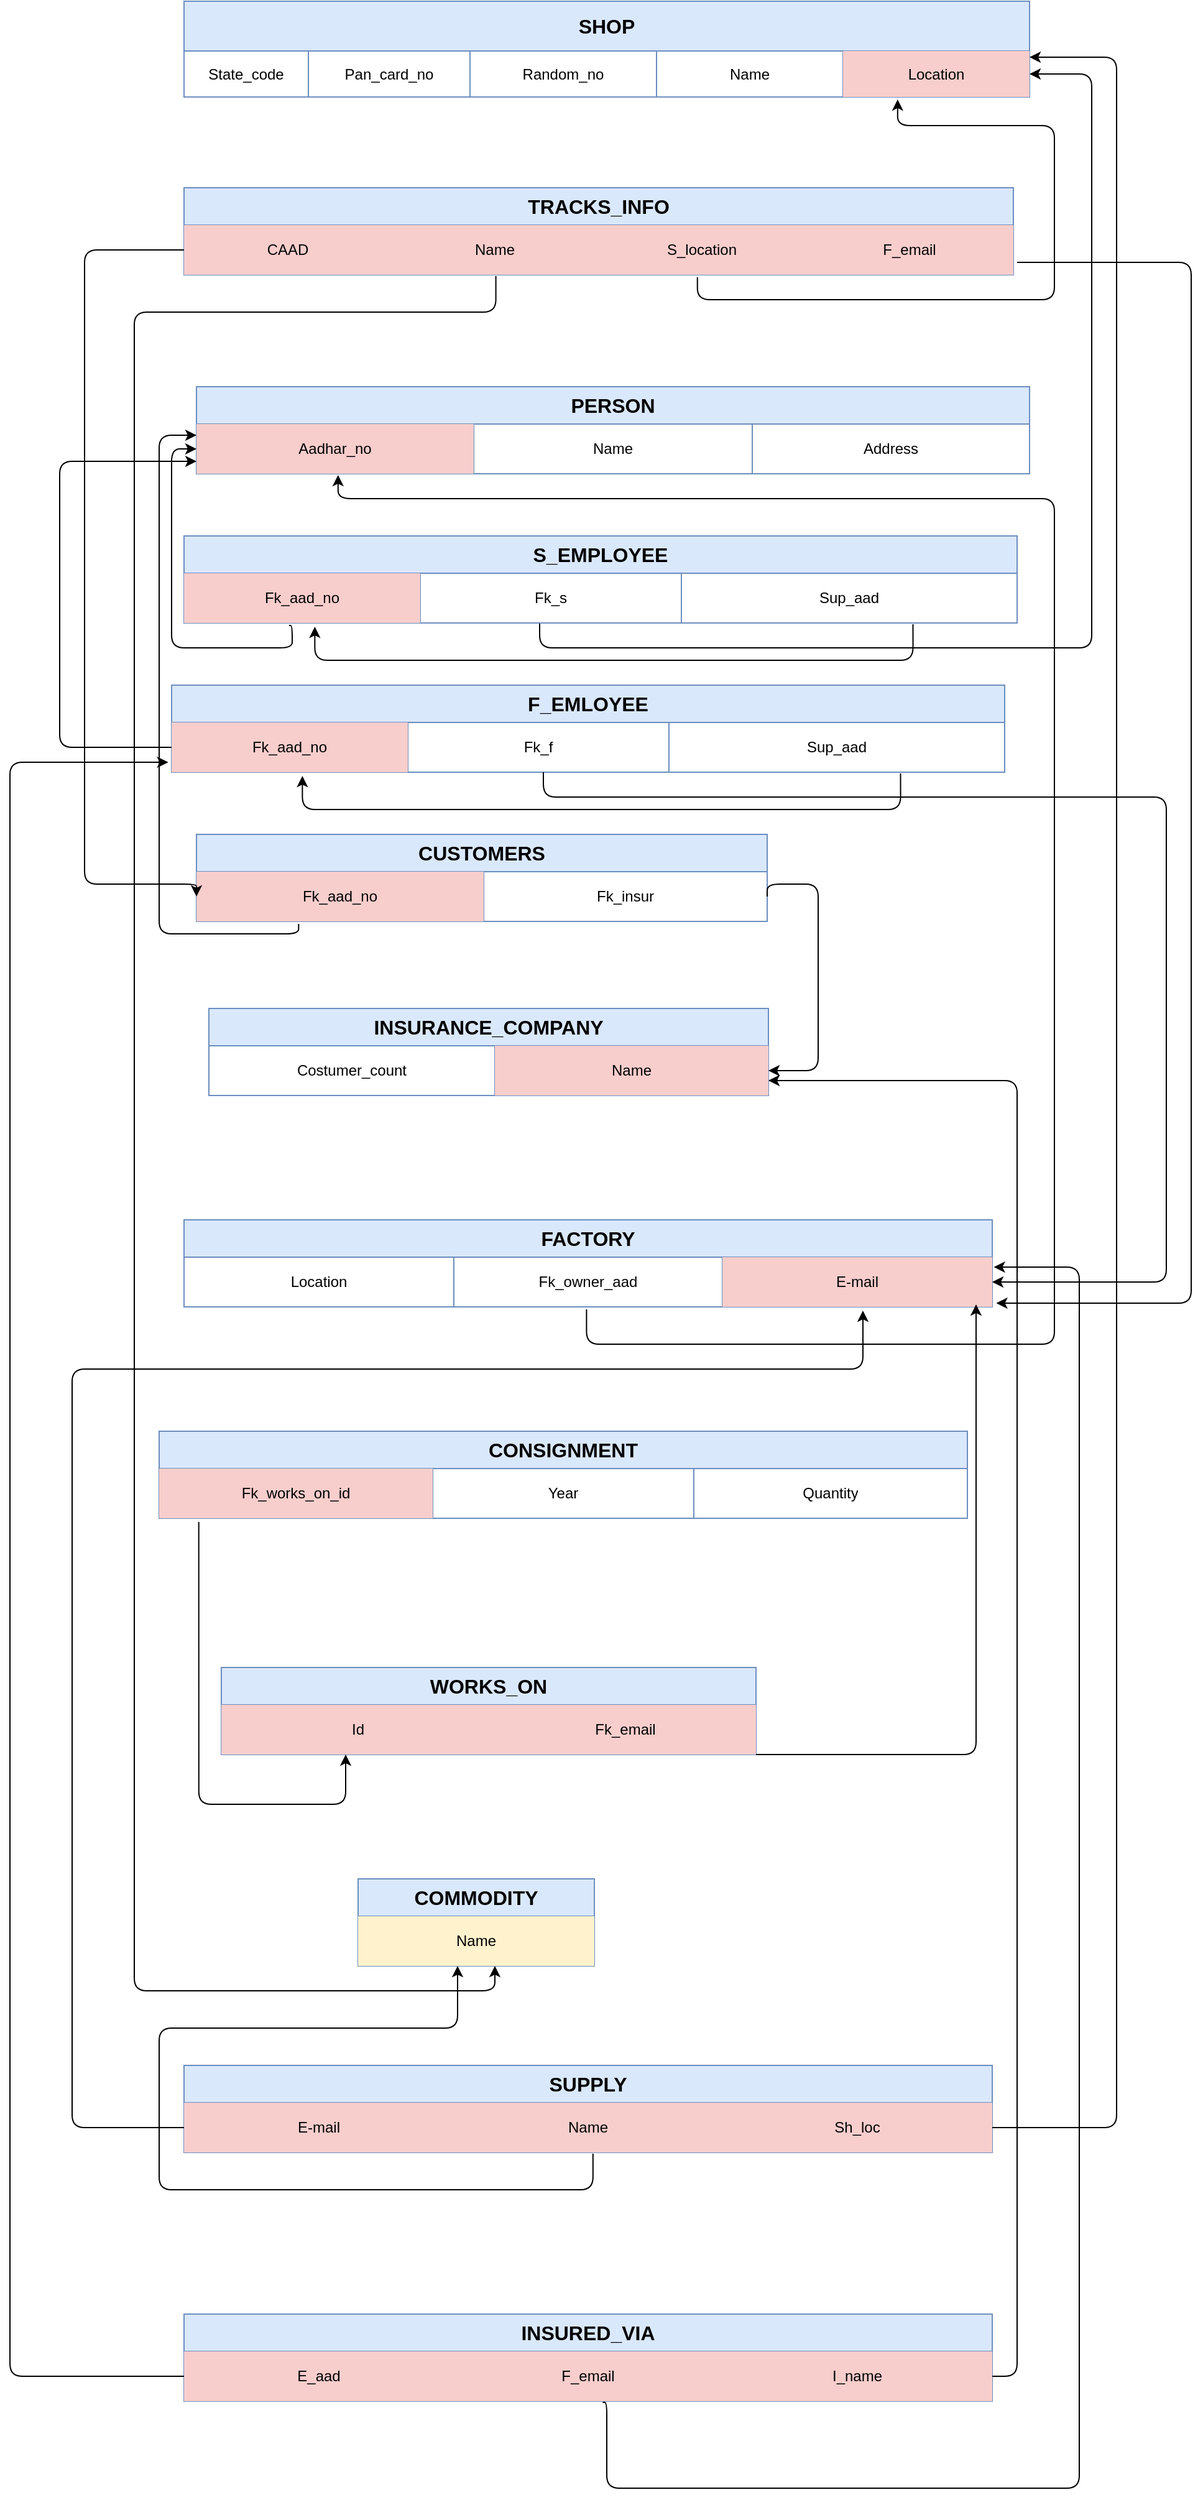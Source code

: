 <mxfile version="13.7.3" type="github">
  <diagram id="4T8pWzmSjZRxrowc12v0" name="Page-1">
    <mxGraphModel dx="2591" dy="774" grid="1" gridSize="10" guides="0" tooltips="1" connect="1" arrows="1" fold="1" page="1" pageScale="1" pageWidth="1169" pageHeight="1654" math="0" shadow="0">
      <root>
        <mxCell id="0" />
        <mxCell id="1" parent="0" />
        <mxCell id="xrA6xBDfba17gvvvKiil-1" value="SHOP" style="shape=table;html=1;whiteSpace=wrap;startSize=40;container=1;collapsible=0;childLayout=tableLayout;fontStyle=1;align=center;fixedRows=0;fillColor=#dae8fc;strokeColor=#6c8ebf;fontSize=16;" parent="1" vertex="1">
          <mxGeometry x="30" y="30" width="680" height="77" as="geometry" />
        </mxCell>
        <mxCell id="xrA6xBDfba17gvvvKiil-2" value="" style="shape=partialRectangle;html=1;whiteSpace=wrap;collapsible=0;dropTarget=0;pointerEvents=0;fillColor=none;top=0;left=0;bottom=0;right=0;points=[[0,0.5],[1,0.5]];portConstraint=eastwest;fontSize=14;" parent="xrA6xBDfba17gvvvKiil-1" vertex="1">
          <mxGeometry y="40" width="680" height="37" as="geometry" />
        </mxCell>
        <mxCell id="xrA6xBDfba17gvvvKiil-3" value="State_code" style="shape=partialRectangle;html=1;whiteSpace=wrap;connectable=0;fillColor=none;top=0;left=0;bottom=0;right=0;overflow=hidden;fontSize=12;" parent="xrA6xBDfba17gvvvKiil-2" vertex="1">
          <mxGeometry width="100" height="37" as="geometry" />
        </mxCell>
        <mxCell id="xrA6xBDfba17gvvvKiil-4" value="Pan_card_no" style="shape=partialRectangle;html=1;whiteSpace=wrap;connectable=0;fillColor=none;top=0;left=0;bottom=0;right=0;overflow=hidden;" parent="xrA6xBDfba17gvvvKiil-2" vertex="1">
          <mxGeometry x="100" width="130" height="37" as="geometry" />
        </mxCell>
        <mxCell id="xrA6xBDfba17gvvvKiil-5" value="Random_no" style="shape=partialRectangle;html=1;whiteSpace=wrap;connectable=0;fillColor=none;top=0;left=0;bottom=0;right=0;overflow=hidden;" parent="xrA6xBDfba17gvvvKiil-2" vertex="1">
          <mxGeometry x="230" width="150" height="37" as="geometry" />
        </mxCell>
        <mxCell id="xrA6xBDfba17gvvvKiil-15" value="Name" style="shape=partialRectangle;html=1;whiteSpace=wrap;connectable=0;fillColor=none;top=0;left=0;bottom=0;right=0;overflow=hidden;" parent="xrA6xBDfba17gvvvKiil-2" vertex="1">
          <mxGeometry x="380" width="150" height="37" as="geometry" />
        </mxCell>
        <mxCell id="xrA6xBDfba17gvvvKiil-18" value="Location" style="shape=partialRectangle;html=1;whiteSpace=wrap;connectable=0;fillColor=#f8cecc;top=0;left=0;bottom=0;right=0;overflow=hidden;strokeColor=#b85450;" parent="xrA6xBDfba17gvvvKiil-2" vertex="1">
          <mxGeometry x="530" width="150" height="37" as="geometry" />
        </mxCell>
        <mxCell id="xrA6xBDfba17gvvvKiil-21" value="TRACKS_INFO" style="shape=table;html=1;whiteSpace=wrap;startSize=30;container=1;collapsible=0;childLayout=tableLayout;fontStyle=1;align=center;strokeColor=#6c8ebf;fillColor=#dae8fc;fontSize=16;" parent="1" vertex="1">
          <mxGeometry x="30" y="180" width="667" height="70" as="geometry" />
        </mxCell>
        <mxCell id="xrA6xBDfba17gvvvKiil-22" value="" style="shape=partialRectangle;html=1;whiteSpace=wrap;collapsible=0;dropTarget=0;pointerEvents=0;fillColor=none;top=0;left=0;bottom=0;right=0;points=[[0,0.5],[1,0.5]];portConstraint=eastwest;" parent="xrA6xBDfba17gvvvKiil-21" vertex="1">
          <mxGeometry y="30" width="667" height="40" as="geometry" />
        </mxCell>
        <mxCell id="xrA6xBDfba17gvvvKiil-23" value="CAAD" style="shape=partialRectangle;html=1;whiteSpace=wrap;connectable=0;fillColor=#f8cecc;top=0;left=0;bottom=0;right=0;overflow=hidden;strokeColor=#b85450;" parent="xrA6xBDfba17gvvvKiil-22" vertex="1">
          <mxGeometry width="167" height="40" as="geometry" />
        </mxCell>
        <mxCell id="xrA6xBDfba17gvvvKiil-24" value="Name" style="shape=partialRectangle;html=1;whiteSpace=wrap;connectable=0;top=0;left=0;bottom=0;right=0;overflow=hidden;fillColor=#f8cecc;strokeColor=#b85450;" parent="xrA6xBDfba17gvvvKiil-22" vertex="1">
          <mxGeometry x="167" width="166" height="40" as="geometry" />
        </mxCell>
        <mxCell id="xrA6xBDfba17gvvvKiil-25" value="S_location" style="shape=partialRectangle;html=1;whiteSpace=wrap;connectable=0;fillColor=#f8cecc;top=0;left=0;bottom=0;right=0;overflow=hidden;strokeColor=#b85450;" parent="xrA6xBDfba17gvvvKiil-22" vertex="1">
          <mxGeometry x="333" width="167" height="40" as="geometry" />
        </mxCell>
        <mxCell id="xrA6xBDfba17gvvvKiil-34" value="F_email" style="shape=partialRectangle;html=1;whiteSpace=wrap;connectable=0;fillColor=#f8cecc;top=0;left=0;bottom=0;right=0;overflow=hidden;strokeColor=#b85450;" parent="xrA6xBDfba17gvvvKiil-22" vertex="1">
          <mxGeometry x="500" width="167" height="40" as="geometry" />
        </mxCell>
        <mxCell id="xrA6xBDfba17gvvvKiil-35" value="PERSON" style="shape=table;html=1;whiteSpace=wrap;startSize=30;container=1;collapsible=0;childLayout=tableLayout;fontStyle=1;align=center;strokeColor=#6c8ebf;fillColor=#dae8fc;fontSize=16;" parent="1" vertex="1">
          <mxGeometry x="40" y="340" width="670" height="70" as="geometry" />
        </mxCell>
        <mxCell id="xrA6xBDfba17gvvvKiil-36" value="" style="shape=partialRectangle;html=1;whiteSpace=wrap;collapsible=0;dropTarget=0;pointerEvents=0;fillColor=none;top=0;left=0;bottom=0;right=0;points=[[0,0.5],[1,0.5]];portConstraint=eastwest;" parent="xrA6xBDfba17gvvvKiil-35" vertex="1">
          <mxGeometry y="30" width="670" height="40" as="geometry" />
        </mxCell>
        <mxCell id="xrA6xBDfba17gvvvKiil-37" value="Aadhar_no" style="shape=partialRectangle;html=1;whiteSpace=wrap;connectable=0;fillColor=#f8cecc;top=0;left=0;bottom=0;right=0;overflow=hidden;strokeColor=#b85450;" parent="xrA6xBDfba17gvvvKiil-36" vertex="1">
          <mxGeometry width="223" height="40" as="geometry" />
        </mxCell>
        <mxCell id="xrA6xBDfba17gvvvKiil-38" value="Name" style="shape=partialRectangle;html=1;whiteSpace=wrap;connectable=0;fillColor=none;top=0;left=0;bottom=0;right=0;overflow=hidden;" parent="xrA6xBDfba17gvvvKiil-36" vertex="1">
          <mxGeometry x="223" width="224" height="40" as="geometry" />
        </mxCell>
        <mxCell id="xrA6xBDfba17gvvvKiil-39" value="Address" style="shape=partialRectangle;html=1;whiteSpace=wrap;connectable=0;fillColor=none;top=0;left=0;bottom=0;right=0;overflow=hidden;" parent="xrA6xBDfba17gvvvKiil-36" vertex="1">
          <mxGeometry x="447" width="223" height="40" as="geometry" />
        </mxCell>
        <mxCell id="xrA6xBDfba17gvvvKiil-88" value="INSURANCE_COMPANY" style="shape=table;html=1;whiteSpace=wrap;startSize=30;container=1;collapsible=0;childLayout=tableLayout;fontStyle=1;align=center;strokeColor=#6c8ebf;fillColor=#dae8fc;fontSize=16;" parent="1" vertex="1">
          <mxGeometry x="50" y="840" width="450" height="70" as="geometry" />
        </mxCell>
        <mxCell id="xrA6xBDfba17gvvvKiil-89" value="" style="shape=partialRectangle;html=1;whiteSpace=wrap;collapsible=0;dropTarget=0;pointerEvents=0;fillColor=none;top=0;left=0;bottom=0;right=0;points=[[0,0.5],[1,0.5]];portConstraint=eastwest;" parent="xrA6xBDfba17gvvvKiil-88" vertex="1">
          <mxGeometry y="30" width="450" height="40" as="geometry" />
        </mxCell>
        <mxCell id="xrA6xBDfba17gvvvKiil-90" value="Costumer_count" style="shape=partialRectangle;html=1;whiteSpace=wrap;connectable=0;fillColor=none;top=0;left=0;bottom=0;right=0;overflow=hidden;" parent="xrA6xBDfba17gvvvKiil-89" vertex="1">
          <mxGeometry width="230" height="40" as="geometry" />
        </mxCell>
        <mxCell id="xrA6xBDfba17gvvvKiil-91" value="Name" style="shape=partialRectangle;html=1;whiteSpace=wrap;connectable=0;fillColor=#f8cecc;top=0;left=0;bottom=0;right=0;overflow=hidden;strokeColor=#b85450;" parent="xrA6xBDfba17gvvvKiil-89" vertex="1">
          <mxGeometry x="230" width="220" height="40" as="geometry" />
        </mxCell>
        <mxCell id="xrA6xBDfba17gvvvKiil-174" value="" style="edgeStyle=segmentEdgeStyle;endArrow=classic;html=1;fontSize=16;exitX=0.619;exitY=1.05;exitDx=0;exitDy=0;exitPerimeter=0;entryX=0.844;entryY=1.054;entryDx=0;entryDy=0;entryPerimeter=0;" parent="1" source="xrA6xBDfba17gvvvKiil-22" target="xrA6xBDfba17gvvvKiil-2" edge="1">
          <mxGeometry width="50" height="50" relative="1" as="geometry">
            <mxPoint x="450" y="290" as="sourcePoint" />
            <mxPoint x="640" y="130" as="targetPoint" />
            <Array as="points">
              <mxPoint x="443" y="270" />
              <mxPoint x="730" y="270" />
              <mxPoint x="730" y="130" />
              <mxPoint x="604" y="130" />
            </Array>
          </mxGeometry>
        </mxCell>
        <mxCell id="xrA6xBDfba17gvvvKiil-175" value="" style="edgeStyle=segmentEdgeStyle;endArrow=classic;html=1;fontSize=16;entryX=1;entryY=0.5;entryDx=0;entryDy=0;" parent="1" target="xrA6xBDfba17gvvvKiil-2" edge="1">
          <mxGeometry width="50" height="50" relative="1" as="geometry">
            <mxPoint x="316" y="530" as="sourcePoint" />
            <mxPoint x="760" y="510" as="targetPoint" />
            <Array as="points">
              <mxPoint x="316" y="550" />
              <mxPoint x="760" y="550" />
              <mxPoint x="760" y="89" />
            </Array>
          </mxGeometry>
        </mxCell>
        <mxCell id="xrA6xBDfba17gvvvKiil-101" value="FACTORY" style="shape=table;html=1;whiteSpace=wrap;startSize=30;container=1;collapsible=0;childLayout=tableLayout;fontStyle=1;align=center;strokeColor=#6c8ebf;fillColor=#dae8fc;fontSize=16;" parent="1" vertex="1">
          <mxGeometry x="30" y="1010" width="650" height="70" as="geometry" />
        </mxCell>
        <mxCell id="xrA6xBDfba17gvvvKiil-102" value="" style="shape=partialRectangle;html=1;whiteSpace=wrap;collapsible=0;dropTarget=0;pointerEvents=0;fillColor=none;top=0;left=0;bottom=0;right=0;points=[[0,0.5],[1,0.5]];portConstraint=eastwest;" parent="xrA6xBDfba17gvvvKiil-101" vertex="1">
          <mxGeometry y="30" width="650" height="40" as="geometry" />
        </mxCell>
        <mxCell id="xrA6xBDfba17gvvvKiil-103" value="Location" style="shape=partialRectangle;html=1;whiteSpace=wrap;connectable=0;fillColor=none;top=0;left=0;bottom=0;right=0;overflow=hidden;" parent="xrA6xBDfba17gvvvKiil-102" vertex="1">
          <mxGeometry width="217" height="40" as="geometry" />
        </mxCell>
        <mxCell id="xrA6xBDfba17gvvvKiil-104" value="Fk_owner_aad" style="shape=partialRectangle;html=1;whiteSpace=wrap;connectable=0;fillColor=none;top=0;left=0;bottom=0;right=0;overflow=hidden;" parent="xrA6xBDfba17gvvvKiil-102" vertex="1">
          <mxGeometry x="217" width="216" height="40" as="geometry" />
        </mxCell>
        <mxCell id="xrA6xBDfba17gvvvKiil-105" value="E-mail" style="shape=partialRectangle;html=1;whiteSpace=wrap;connectable=0;fillColor=#f8cecc;top=0;left=0;bottom=0;right=0;overflow=hidden;strokeColor=#b85450;" parent="xrA6xBDfba17gvvvKiil-102" vertex="1">
          <mxGeometry x="433" width="217" height="40" as="geometry" />
        </mxCell>
        <mxCell id="xrA6xBDfba17gvvvKiil-48" value="S_EMPLOYEE" style="shape=table;html=1;whiteSpace=wrap;startSize=30;container=1;collapsible=0;childLayout=tableLayout;fontStyle=1;align=center;strokeColor=#6c8ebf;fillColor=#dae8fc;fontSize=16;" parent="1" vertex="1">
          <mxGeometry x="30" y="460" width="670" height="70" as="geometry" />
        </mxCell>
        <mxCell id="xrA6xBDfba17gvvvKiil-49" value="" style="shape=partialRectangle;html=1;whiteSpace=wrap;collapsible=0;dropTarget=0;pointerEvents=0;fillColor=none;top=0;left=0;bottom=0;right=0;points=[[0,0.5],[1,0.5]];portConstraint=eastwest;" parent="xrA6xBDfba17gvvvKiil-48" vertex="1">
          <mxGeometry y="30" width="670" height="40" as="geometry" />
        </mxCell>
        <mxCell id="xrA6xBDfba17gvvvKiil-50" value="Fk_aad_no" style="shape=partialRectangle;html=1;whiteSpace=wrap;connectable=0;fillColor=#f8cecc;top=0;left=0;bottom=0;right=0;overflow=hidden;strokeColor=#b85450;" parent="xrA6xBDfba17gvvvKiil-49" vertex="1">
          <mxGeometry width="190" height="40" as="geometry" />
        </mxCell>
        <mxCell id="xrA6xBDfba17gvvvKiil-52" value="Fk_s" style="shape=partialRectangle;html=1;whiteSpace=wrap;connectable=0;fillColor=none;top=0;left=0;bottom=0;right=0;overflow=hidden;" parent="xrA6xBDfba17gvvvKiil-49" vertex="1">
          <mxGeometry x="190" width="210" height="40" as="geometry" />
        </mxCell>
        <mxCell id="xrA6xBDfba17gvvvKiil-61" value="Sup_aad" style="shape=partialRectangle;html=1;whiteSpace=wrap;connectable=0;fillColor=none;top=0;left=0;bottom=0;right=0;overflow=hidden;" parent="xrA6xBDfba17gvvvKiil-49" vertex="1">
          <mxGeometry x="400" width="270" height="40" as="geometry" />
        </mxCell>
        <mxCell id="xrA6xBDfba17gvvvKiil-180" value="" style="edgeStyle=segmentEdgeStyle;endArrow=classic;html=1;fontSize=16;exitX=0.875;exitY=1.025;exitDx=0;exitDy=0;exitPerimeter=0;entryX=0.157;entryY=1.075;entryDx=0;entryDy=0;entryPerimeter=0;" parent="xrA6xBDfba17gvvvKiil-48" source="xrA6xBDfba17gvvvKiil-49" target="xrA6xBDfba17gvvvKiil-49" edge="1">
          <mxGeometry width="50" height="50" relative="1" as="geometry">
            <mxPoint x="600" y="120" as="sourcePoint" />
            <mxPoint x="110" y="80" as="targetPoint" />
            <Array as="points">
              <mxPoint x="380" y="100" />
              <mxPoint x="604" y="100" />
            </Array>
          </mxGeometry>
        </mxCell>
        <mxCell id="xrA6xBDfba17gvvvKiil-75" value="CUSTOMERS" style="shape=table;html=1;whiteSpace=wrap;startSize=30;container=1;collapsible=0;childLayout=tableLayout;fontStyle=1;align=center;strokeColor=#6c8ebf;fillColor=#dae8fc;fontSize=16;" parent="1" vertex="1">
          <mxGeometry x="40" y="700" width="459" height="70" as="geometry" />
        </mxCell>
        <mxCell id="xrA6xBDfba17gvvvKiil-76" value="" style="shape=partialRectangle;html=1;whiteSpace=wrap;collapsible=0;dropTarget=0;pointerEvents=0;fillColor=none;top=0;left=0;bottom=0;right=0;points=[[0,0.5],[1,0.5]];portConstraint=eastwest;" parent="xrA6xBDfba17gvvvKiil-75" vertex="1">
          <mxGeometry y="30" width="459" height="40" as="geometry" />
        </mxCell>
        <mxCell id="xrA6xBDfba17gvvvKiil-77" value="Fk_aad_no" style="shape=partialRectangle;html=1;whiteSpace=wrap;connectable=0;fillColor=#f8cecc;top=0;left=0;bottom=0;right=0;overflow=hidden;strokeColor=#b85450;" parent="xrA6xBDfba17gvvvKiil-76" vertex="1">
          <mxGeometry width="231" height="40" as="geometry" />
        </mxCell>
        <mxCell id="xrA6xBDfba17gvvvKiil-78" value="Fk_insur" style="shape=partialRectangle;html=1;whiteSpace=wrap;connectable=0;fillColor=none;top=0;left=0;bottom=0;right=0;overflow=hidden;" parent="xrA6xBDfba17gvvvKiil-76" vertex="1">
          <mxGeometry x="231" width="228" height="40" as="geometry" />
        </mxCell>
        <mxCell id="2TeCFwEwygQcQMG8R-6U-1" value="F_EMLOYEE" style="shape=table;html=1;whiteSpace=wrap;startSize=30;container=1;collapsible=0;childLayout=tableLayout;fontStyle=1;align=center;strokeColor=#6c8ebf;fillColor=#dae8fc;fontSize=16;" parent="1" vertex="1">
          <mxGeometry x="20" y="580" width="670" height="70" as="geometry" />
        </mxCell>
        <mxCell id="2TeCFwEwygQcQMG8R-6U-2" value="" style="shape=partialRectangle;html=1;whiteSpace=wrap;collapsible=0;dropTarget=0;pointerEvents=0;fillColor=none;top=0;left=0;bottom=0;right=0;points=[[0,0.5],[1,0.5]];portConstraint=eastwest;" parent="2TeCFwEwygQcQMG8R-6U-1" vertex="1">
          <mxGeometry y="30" width="670" height="40" as="geometry" />
        </mxCell>
        <mxCell id="2TeCFwEwygQcQMG8R-6U-3" value="Fk_aad_no" style="shape=partialRectangle;html=1;whiteSpace=wrap;connectable=0;fillColor=#f8cecc;top=0;left=0;bottom=0;right=0;overflow=hidden;strokeColor=#b85450;" parent="2TeCFwEwygQcQMG8R-6U-2" vertex="1">
          <mxGeometry width="190" height="40" as="geometry" />
        </mxCell>
        <mxCell id="2TeCFwEwygQcQMG8R-6U-5" value="Fk_f" style="shape=partialRectangle;html=1;whiteSpace=wrap;connectable=0;fillColor=none;top=0;left=0;bottom=0;right=0;overflow=hidden;" parent="2TeCFwEwygQcQMG8R-6U-2" vertex="1">
          <mxGeometry x="190" width="210" height="40" as="geometry" />
        </mxCell>
        <mxCell id="2TeCFwEwygQcQMG8R-6U-6" value="Sup_aad" style="shape=partialRectangle;html=1;whiteSpace=wrap;connectable=0;fillColor=none;top=0;left=0;bottom=0;right=0;overflow=hidden;" parent="2TeCFwEwygQcQMG8R-6U-2" vertex="1">
          <mxGeometry x="400" width="270" height="40" as="geometry" />
        </mxCell>
        <mxCell id="2TeCFwEwygQcQMG8R-6U-7" value="" style="edgeStyle=segmentEdgeStyle;endArrow=classic;html=1;fontSize=16;exitX=0.875;exitY=1.025;exitDx=0;exitDy=0;exitPerimeter=0;entryX=0.157;entryY=1.075;entryDx=0;entryDy=0;entryPerimeter=0;" parent="2TeCFwEwygQcQMG8R-6U-1" source="2TeCFwEwygQcQMG8R-6U-2" target="2TeCFwEwygQcQMG8R-6U-2" edge="1">
          <mxGeometry width="50" height="50" relative="1" as="geometry">
            <mxPoint x="600" y="120" as="sourcePoint" />
            <mxPoint x="110" y="80" as="targetPoint" />
            <Array as="points">
              <mxPoint x="380" y="100" />
              <mxPoint x="604" y="100" />
            </Array>
          </mxGeometry>
        </mxCell>
        <mxCell id="xrA6xBDfba17gvvvKiil-166" value="INSURED_VIA" style="shape=table;html=1;whiteSpace=wrap;startSize=30;container=1;collapsible=0;childLayout=tableLayout;fontStyle=1;align=center;strokeColor=#6c8ebf;fillColor=#dae8fc;fontSize=16;" parent="1" vertex="1">
          <mxGeometry x="30" y="1890" width="650" height="70" as="geometry" />
        </mxCell>
        <mxCell id="xrA6xBDfba17gvvvKiil-167" value="" style="shape=partialRectangle;html=1;whiteSpace=wrap;collapsible=0;dropTarget=0;pointerEvents=0;fillColor=none;top=0;left=0;bottom=0;right=0;points=[[0,0.5],[1,0.5]];portConstraint=eastwest;" parent="xrA6xBDfba17gvvvKiil-166" vertex="1">
          <mxGeometry y="30" width="650" height="40" as="geometry" />
        </mxCell>
        <mxCell id="xrA6xBDfba17gvvvKiil-168" value="E_aad" style="shape=partialRectangle;html=1;whiteSpace=wrap;connectable=0;fillColor=#f8cecc;top=0;left=0;bottom=0;right=0;overflow=hidden;strokeColor=#b85450;" parent="xrA6xBDfba17gvvvKiil-167" vertex="1">
          <mxGeometry width="217" height="40" as="geometry" />
        </mxCell>
        <mxCell id="xrA6xBDfba17gvvvKiil-169" value="F_email" style="shape=partialRectangle;html=1;whiteSpace=wrap;connectable=0;fillColor=#f8cecc;top=0;left=0;bottom=0;right=0;overflow=hidden;strokeColor=#b85450;" parent="xrA6xBDfba17gvvvKiil-167" vertex="1">
          <mxGeometry x="217" width="216" height="40" as="geometry" />
        </mxCell>
        <mxCell id="xrA6xBDfba17gvvvKiil-170" value="I_name" style="shape=partialRectangle;html=1;whiteSpace=wrap;connectable=0;fillColor=#f8cecc;top=0;left=0;bottom=0;right=0;overflow=hidden;strokeColor=#b85450;" parent="xrA6xBDfba17gvvvKiil-167" vertex="1">
          <mxGeometry x="433" width="217" height="40" as="geometry" />
        </mxCell>
        <mxCell id="xrA6xBDfba17gvvvKiil-153" value="SUPPLY" style="shape=table;html=1;whiteSpace=wrap;startSize=30;container=1;collapsible=0;childLayout=tableLayout;fontStyle=1;align=center;strokeColor=#6c8ebf;fillColor=#dae8fc;fontSize=16;" parent="1" vertex="1">
          <mxGeometry x="30" y="1690" width="650" height="70" as="geometry" />
        </mxCell>
        <mxCell id="xrA6xBDfba17gvvvKiil-154" value="" style="shape=partialRectangle;html=1;whiteSpace=wrap;collapsible=0;dropTarget=0;pointerEvents=0;fillColor=none;top=0;left=0;bottom=0;right=0;points=[[0,0.5],[1,0.5]];portConstraint=eastwest;" parent="xrA6xBDfba17gvvvKiil-153" vertex="1">
          <mxGeometry y="30" width="650" height="40" as="geometry" />
        </mxCell>
        <mxCell id="xrA6xBDfba17gvvvKiil-155" value="E-mail" style="shape=partialRectangle;html=1;whiteSpace=wrap;connectable=0;fillColor=#f8cecc;top=0;left=0;bottom=0;right=0;overflow=hidden;strokeColor=#b85450;" parent="xrA6xBDfba17gvvvKiil-154" vertex="1">
          <mxGeometry width="217" height="40" as="geometry" />
        </mxCell>
        <mxCell id="xrA6xBDfba17gvvvKiil-156" value="Name" style="shape=partialRectangle;html=1;whiteSpace=wrap;connectable=0;fillColor=#f8cecc;top=0;left=0;bottom=0;right=0;overflow=hidden;strokeColor=#b85450;" parent="xrA6xBDfba17gvvvKiil-154" vertex="1">
          <mxGeometry x="217" width="216" height="40" as="geometry" />
        </mxCell>
        <mxCell id="xrA6xBDfba17gvvvKiil-157" value="Sh_loc" style="shape=partialRectangle;html=1;whiteSpace=wrap;connectable=0;fillColor=#f8cecc;top=0;left=0;bottom=0;right=0;overflow=hidden;strokeColor=#b85450;" parent="xrA6xBDfba17gvvvKiil-154" vertex="1">
          <mxGeometry x="433" width="217" height="40" as="geometry" />
        </mxCell>
        <mxCell id="xrA6xBDfba17gvvvKiil-114" value="CONSIGNMENT" style="shape=table;html=1;whiteSpace=wrap;startSize=30;container=1;collapsible=0;childLayout=tableLayout;fontStyle=1;align=center;strokeColor=#6c8ebf;fillColor=#dae8fc;fontSize=16;" parent="1" vertex="1">
          <mxGeometry x="10" y="1180" width="650" height="70" as="geometry" />
        </mxCell>
        <mxCell id="xrA6xBDfba17gvvvKiil-119" value="" style="shape=partialRectangle;html=1;whiteSpace=wrap;collapsible=0;dropTarget=0;pointerEvents=0;fillColor=none;top=0;left=0;bottom=0;right=0;points=[[0,0.5],[1,0.5]];portConstraint=eastwest;" parent="xrA6xBDfba17gvvvKiil-114" vertex="1">
          <mxGeometry y="30" width="650" height="40" as="geometry" />
        </mxCell>
        <mxCell id="xrA6xBDfba17gvvvKiil-120" value="Fk_works_on_id" style="shape=partialRectangle;html=1;whiteSpace=wrap;connectable=0;fillColor=#f8cecc;top=0;left=0;bottom=0;right=0;overflow=hidden;strokeColor=#b85450;" parent="xrA6xBDfba17gvvvKiil-119" vertex="1">
          <mxGeometry width="220" height="40" as="geometry" />
        </mxCell>
        <mxCell id="xrA6xBDfba17gvvvKiil-121" value="Year" style="shape=partialRectangle;html=1;whiteSpace=wrap;connectable=0;fillColor=none;top=0;left=0;bottom=0;right=0;overflow=hidden;" parent="xrA6xBDfba17gvvvKiil-119" vertex="1">
          <mxGeometry x="220" width="210" height="40" as="geometry" />
        </mxCell>
        <mxCell id="xrA6xBDfba17gvvvKiil-122" value="Quantity" style="shape=partialRectangle;html=1;whiteSpace=wrap;connectable=0;fillColor=none;top=0;left=0;bottom=0;right=0;overflow=hidden;" parent="xrA6xBDfba17gvvvKiil-119" vertex="1">
          <mxGeometry x="430" width="220" height="40" as="geometry" />
        </mxCell>
        <mxCell id="xrA6xBDfba17gvvvKiil-127" value="WORKS_ON" style="shape=table;html=1;whiteSpace=wrap;startSize=30;container=1;collapsible=0;childLayout=tableLayout;fontStyle=1;align=center;strokeColor=#6c8ebf;fillColor=#dae8fc;fontSize=16;" parent="1" vertex="1">
          <mxGeometry x="60" y="1370" width="430" height="70" as="geometry" />
        </mxCell>
        <mxCell id="xrA6xBDfba17gvvvKiil-128" value="" style="shape=partialRectangle;html=1;whiteSpace=wrap;collapsible=0;dropTarget=0;pointerEvents=0;fillColor=none;top=0;left=0;bottom=0;right=0;points=[[0,0.5],[1,0.5]];portConstraint=eastwest;" parent="xrA6xBDfba17gvvvKiil-127" vertex="1">
          <mxGeometry y="30" width="430" height="40" as="geometry" />
        </mxCell>
        <mxCell id="xrA6xBDfba17gvvvKiil-129" value="Id" style="shape=partialRectangle;html=1;whiteSpace=wrap;connectable=0;fillColor=#f8cecc;top=0;left=0;bottom=0;right=0;overflow=hidden;strokeColor=#b85450;" parent="xrA6xBDfba17gvvvKiil-128" vertex="1">
          <mxGeometry width="220" height="40" as="geometry" />
        </mxCell>
        <mxCell id="xrA6xBDfba17gvvvKiil-130" value="Fk_email" style="shape=partialRectangle;html=1;whiteSpace=wrap;connectable=0;fillColor=#f8cecc;top=0;left=0;bottom=0;right=0;overflow=hidden;strokeColor=#b85450;" parent="xrA6xBDfba17gvvvKiil-128" vertex="1">
          <mxGeometry x="220" width="210" height="40" as="geometry" />
        </mxCell>
        <mxCell id="xrA6xBDfba17gvvvKiil-140" value="COMMODITY" style="shape=table;html=1;whiteSpace=wrap;startSize=30;container=1;collapsible=0;childLayout=tableLayout;fontStyle=1;align=center;strokeColor=#6c8ebf;fillColor=#dae8fc;fontSize=16;" parent="1" vertex="1">
          <mxGeometry x="170" y="1540" width="190" height="70" as="geometry" />
        </mxCell>
        <mxCell id="xrA6xBDfba17gvvvKiil-141" value="" style="shape=partialRectangle;html=1;whiteSpace=wrap;collapsible=0;dropTarget=0;pointerEvents=0;fillColor=none;top=0;left=0;bottom=0;right=0;points=[[0,0.5],[1,0.5]];portConstraint=eastwest;" parent="xrA6xBDfba17gvvvKiil-140" vertex="1">
          <mxGeometry y="30" width="190" height="40" as="geometry" />
        </mxCell>
        <mxCell id="xrA6xBDfba17gvvvKiil-142" value="Name" style="shape=partialRectangle;html=1;whiteSpace=wrap;connectable=0;fillColor=#fff2cc;top=0;left=0;bottom=0;right=0;overflow=hidden;strokeColor=#d6b656;" parent="xrA6xBDfba17gvvvKiil-141" vertex="1">
          <mxGeometry width="190" height="40" as="geometry" />
        </mxCell>
        <mxCell id="xrA6xBDfba17gvvvKiil-176" value="" style="edgeStyle=segmentEdgeStyle;endArrow=classic;html=1;fontSize=16;exitX=1;exitY=0.5;exitDx=0;exitDy=0;entryX=1;entryY=0.135;entryDx=0;entryDy=0;entryPerimeter=0;" parent="1" source="xrA6xBDfba17gvvvKiil-154" target="xrA6xBDfba17gvvvKiil-2" edge="1">
          <mxGeometry width="50" height="50" relative="1" as="geometry">
            <mxPoint x="690" y="1750" as="sourcePoint" />
            <mxPoint x="780" y="78" as="targetPoint" />
            <Array as="points">
              <mxPoint x="780" y="1740" />
              <mxPoint x="780" y="75" />
            </Array>
          </mxGeometry>
        </mxCell>
        <mxCell id="xrA6xBDfba17gvvvKiil-177" value="" style="edgeStyle=segmentEdgeStyle;endArrow=classic;html=1;fontSize=16;exitX=0.126;exitY=1.05;exitDx=0;exitDy=0;exitPerimeter=0;entryX=0;entryY=0.5;entryDx=0;entryDy=0;" parent="1" source="xrA6xBDfba17gvvvKiil-49" target="xrA6xBDfba17gvvvKiil-36" edge="1">
          <mxGeometry width="50" height="50" relative="1" as="geometry">
            <mxPoint x="120" y="610" as="sourcePoint" />
            <mxPoint x="20" y="390" as="targetPoint" />
            <Array as="points">
              <mxPoint x="117" y="550" />
              <mxPoint x="20" y="550" />
              <mxPoint x="20" y="390" />
            </Array>
          </mxGeometry>
        </mxCell>
        <mxCell id="xrA6xBDfba17gvvvKiil-178" value="" style="edgeStyle=segmentEdgeStyle;endArrow=classic;html=1;fontSize=16;exitX=0.179;exitY=1.05;exitDx=0;exitDy=0;exitPerimeter=0;entryX=0;entryY=0.225;entryDx=0;entryDy=0;entryPerimeter=0;" parent="1" source="xrA6xBDfba17gvvvKiil-76" target="xrA6xBDfba17gvvvKiil-36" edge="1">
          <mxGeometry width="50" height="50" relative="1" as="geometry">
            <mxPoint x="120" y="820" as="sourcePoint" />
            <mxPoint x="10" y="380" as="targetPoint" />
            <Array as="points">
              <mxPoint x="122" y="780" />
              <mxPoint x="10" y="780" />
              <mxPoint x="10" y="379" />
            </Array>
          </mxGeometry>
        </mxCell>
        <mxCell id="xrA6xBDfba17gvvvKiil-179" value="" style="edgeStyle=segmentEdgeStyle;endArrow=classic;html=1;fontSize=16;exitX=0.498;exitY=1.05;exitDx=0;exitDy=0;exitPerimeter=0;entryX=0.17;entryY=1.025;entryDx=0;entryDy=0;entryPerimeter=0;" parent="1" source="xrA6xBDfba17gvvvKiil-102" target="xrA6xBDfba17gvvvKiil-36" edge="1">
          <mxGeometry width="50" height="50" relative="1" as="geometry">
            <mxPoint x="360" y="1150" as="sourcePoint" />
            <mxPoint x="150" y="460" as="targetPoint" />
            <Array as="points">
              <mxPoint x="354" y="1110" />
              <mxPoint x="730" y="1110" />
              <mxPoint x="730" y="430" />
              <mxPoint x="154" y="430" />
            </Array>
          </mxGeometry>
        </mxCell>
        <mxCell id="xrA6xBDfba17gvvvKiil-182" value="" style="edgeStyle=segmentEdgeStyle;endArrow=classic;html=1;fontSize=16;exitX=0;exitY=0.5;exitDx=0;exitDy=0;entryX=0;entryY=0.5;entryDx=0;entryDy=0;" parent="1" source="xrA6xBDfba17gvvvKiil-22" target="xrA6xBDfba17gvvvKiil-76" edge="1">
          <mxGeometry width="50" height="50" relative="1" as="geometry">
            <mxPoint x="-40" y="230" as="sourcePoint" />
            <mxPoint x="-50" y="748" as="targetPoint" />
            <Array as="points">
              <mxPoint x="-50" y="230" />
              <mxPoint x="-50" y="740" />
            </Array>
          </mxGeometry>
        </mxCell>
        <mxCell id="xrA6xBDfba17gvvvKiil-183" value="" style="edgeStyle=segmentEdgeStyle;endArrow=classic;html=1;fontSize=16;exitX=1;exitY=0.5;exitDx=0;exitDy=0;entryX=1;entryY=0.5;entryDx=0;entryDy=0;" parent="1" source="xrA6xBDfba17gvvvKiil-76" target="xrA6xBDfba17gvvvKiil-89" edge="1">
          <mxGeometry width="50" height="50" relative="1" as="geometry">
            <mxPoint x="530" y="790" as="sourcePoint" />
            <mxPoint x="540" y="900" as="targetPoint" />
            <Array as="points">
              <mxPoint x="540" y="740" />
              <mxPoint x="540" y="890" />
            </Array>
          </mxGeometry>
        </mxCell>
        <mxCell id="xrA6xBDfba17gvvvKiil-184" value="" style="edgeStyle=segmentEdgeStyle;endArrow=classic;html=1;fontSize=16;exitX=1;exitY=0.5;exitDx=0;exitDy=0;" parent="1" source="xrA6xBDfba17gvvvKiil-167" edge="1">
          <mxGeometry width="50" height="50" relative="1" as="geometry">
            <mxPoint x="700" y="1970" as="sourcePoint" />
            <mxPoint x="500" y="898" as="targetPoint" />
            <Array as="points">
              <mxPoint x="700" y="1940" />
              <mxPoint x="700" y="898" />
            </Array>
          </mxGeometry>
        </mxCell>
        <mxCell id="spciMXDjS0xDdZCrkoL5-3" value="" style="edgeStyle=segmentEdgeStyle;endArrow=classic;html=1;" parent="1" target="xrA6xBDfba17gvvvKiil-102" edge="1">
          <mxGeometry width="50" height="50" relative="1" as="geometry">
            <mxPoint x="319" y="650" as="sourcePoint" />
            <mxPoint x="820" y="900" as="targetPoint" />
            <Array as="points">
              <mxPoint x="319" y="670" />
              <mxPoint x="820" y="670" />
              <mxPoint x="820" y="1060" />
            </Array>
          </mxGeometry>
        </mxCell>
        <mxCell id="spciMXDjS0xDdZCrkoL5-4" value="" style="edgeStyle=segmentEdgeStyle;endArrow=classic;html=1;entryX=1.005;entryY=0.925;entryDx=0;entryDy=0;entryPerimeter=0;" parent="1" target="xrA6xBDfba17gvvvKiil-102" edge="1">
          <mxGeometry width="50" height="50" relative="1" as="geometry">
            <mxPoint x="700" y="240" as="sourcePoint" />
            <mxPoint x="840" y="1080" as="targetPoint" />
            <Array as="points">
              <mxPoint x="840" y="240" />
              <mxPoint x="840" y="1077" />
            </Array>
          </mxGeometry>
        </mxCell>
        <mxCell id="spciMXDjS0xDdZCrkoL5-5" value="" style="edgeStyle=segmentEdgeStyle;endArrow=classic;html=1;entryX=0.98;entryY=0.95;entryDx=0;entryDy=0;entryPerimeter=0;" parent="1" target="xrA6xBDfba17gvvvKiil-102" edge="1">
          <mxGeometry width="50" height="50" relative="1" as="geometry">
            <mxPoint x="490" y="1440" as="sourcePoint" />
            <mxPoint x="540" y="1390" as="targetPoint" />
          </mxGeometry>
        </mxCell>
        <mxCell id="spciMXDjS0xDdZCrkoL5-6" value="" style="edgeStyle=segmentEdgeStyle;endArrow=classic;html=1;exitX=0.518;exitY=1.025;exitDx=0;exitDy=0;exitPerimeter=0;entryX=1.002;entryY=0.2;entryDx=0;entryDy=0;entryPerimeter=0;" parent="1" source="xrA6xBDfba17gvvvKiil-167" target="xrA6xBDfba17gvvvKiil-102" edge="1">
          <mxGeometry width="50" height="50" relative="1" as="geometry">
            <mxPoint x="370" y="2010" as="sourcePoint" />
            <mxPoint x="750" y="1048" as="targetPoint" />
            <Array as="points">
              <mxPoint x="370" y="1961" />
              <mxPoint x="370" y="2030" />
              <mxPoint x="750" y="2030" />
              <mxPoint x="750" y="1048" />
            </Array>
          </mxGeometry>
        </mxCell>
        <mxCell id="spciMXDjS0xDdZCrkoL5-7" value="" style="edgeStyle=segmentEdgeStyle;endArrow=classic;html=1;exitX=0.049;exitY=1.075;exitDx=0;exitDy=0;exitPerimeter=0;" parent="1" source="xrA6xBDfba17gvvvKiil-119" edge="1">
          <mxGeometry width="50" height="50" relative="1" as="geometry">
            <mxPoint x="40" y="1480" as="sourcePoint" />
            <mxPoint x="160" y="1440" as="targetPoint" />
            <Array as="points">
              <mxPoint x="42" y="1480" />
              <mxPoint x="160" y="1480" />
            </Array>
          </mxGeometry>
        </mxCell>
        <mxCell id="spciMXDjS0xDdZCrkoL5-8" value="" style="edgeStyle=segmentEdgeStyle;endArrow=classic;html=1;exitX=0.376;exitY=1.025;exitDx=0;exitDy=0;exitPerimeter=0;" parent="1" source="xrA6xBDfba17gvvvKiil-22" edge="1">
          <mxGeometry width="50" height="50" relative="1" as="geometry">
            <mxPoint x="280" y="280" as="sourcePoint" />
            <mxPoint x="280" y="1610" as="targetPoint" />
            <Array as="points">
              <mxPoint x="281" y="280" />
              <mxPoint x="-10" y="280" />
              <mxPoint x="-10" y="1630" />
              <mxPoint x="280" y="1630" />
            </Array>
          </mxGeometry>
        </mxCell>
        <mxCell id="spciMXDjS0xDdZCrkoL5-9" value="" style="edgeStyle=segmentEdgeStyle;endArrow=classic;html=1;exitX=0.506;exitY=1.025;exitDx=0;exitDy=0;exitPerimeter=0;" parent="1" source="xrA6xBDfba17gvvvKiil-154" edge="1">
          <mxGeometry width="50" height="50" relative="1" as="geometry">
            <mxPoint x="360" y="1790" as="sourcePoint" />
            <mxPoint x="250" y="1610" as="targetPoint" />
            <Array as="points">
              <mxPoint x="359" y="1790" />
              <mxPoint x="10" y="1790" />
              <mxPoint x="10" y="1660" />
              <mxPoint x="250" y="1660" />
            </Array>
          </mxGeometry>
        </mxCell>
        <mxCell id="2TeCFwEwygQcQMG8R-6U-8" value="" style="edgeStyle=segmentEdgeStyle;endArrow=classic;html=1;exitX=0;exitY=0.5;exitDx=0;exitDy=0;entryX=0;entryY=0.75;entryDx=0;entryDy=0;entryPerimeter=0;" parent="1" source="2TeCFwEwygQcQMG8R-6U-2" target="xrA6xBDfba17gvvvKiil-36" edge="1">
          <mxGeometry width="50" height="50" relative="1" as="geometry">
            <mxPoint x="60" y="700" as="sourcePoint" />
            <mxPoint x="-70" y="400" as="targetPoint" />
            <Array as="points">
              <mxPoint x="-70" y="630" />
              <mxPoint x="-70" y="400" />
            </Array>
          </mxGeometry>
        </mxCell>
        <mxCell id="7rs6G925yg6f3wIJAmo9-1" value="" style="edgeStyle=segmentEdgeStyle;endArrow=classic;html=1;exitX=0;exitY=0.5;exitDx=0;exitDy=0;entryX=0.84;entryY=1.075;entryDx=0;entryDy=0;entryPerimeter=0;" parent="1" source="xrA6xBDfba17gvvvKiil-154" target="xrA6xBDfba17gvvvKiil-102" edge="1">
          <mxGeometry width="50" height="50" relative="1" as="geometry">
            <mxPoint x="-70" y="1760" as="sourcePoint" />
            <mxPoint x="580" y="1130" as="targetPoint" />
            <Array as="points">
              <mxPoint x="-60" y="1740" />
              <mxPoint x="-60" y="1130" />
              <mxPoint x="576" y="1130" />
            </Array>
          </mxGeometry>
        </mxCell>
        <mxCell id="bEoiJSLajP9JEF925Olp-1" value="" style="edgeStyle=segmentEdgeStyle;endArrow=classic;html=1;exitX=0;exitY=0.5;exitDx=0;exitDy=0;entryX=-0.004;entryY=0.8;entryDx=0;entryDy=0;entryPerimeter=0;" edge="1" parent="1" source="xrA6xBDfba17gvvvKiil-167" target="2TeCFwEwygQcQMG8R-6U-2">
          <mxGeometry width="50" height="50" relative="1" as="geometry">
            <mxPoint x="-30" y="1950" as="sourcePoint" />
            <mxPoint x="-110" y="642" as="targetPoint" />
            <Array as="points">
              <mxPoint x="-110" y="1940" />
              <mxPoint x="-110" y="642" />
            </Array>
          </mxGeometry>
        </mxCell>
      </root>
    </mxGraphModel>
  </diagram>
</mxfile>
